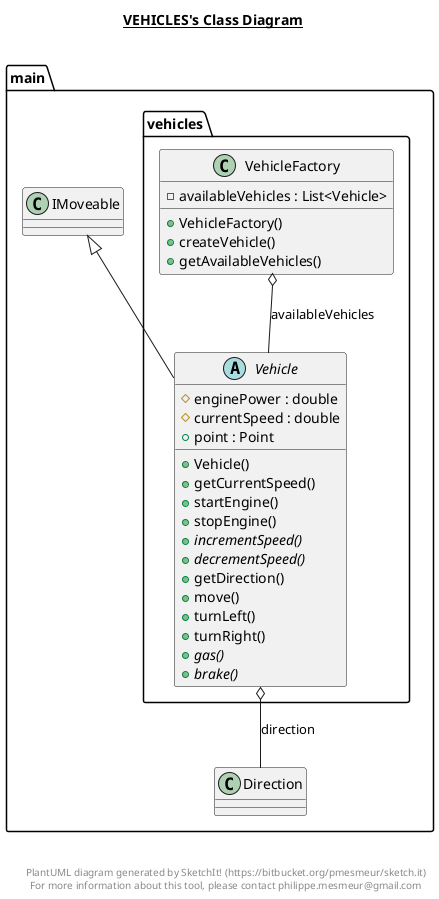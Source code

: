 @startuml

title __VEHICLES's Class Diagram__\n

  package main {
    package main.vehicles {
      abstract class Vehicle {
          # enginePower : double
          # currentSpeed : double
          + point : Point
          + Vehicle()
          + getCurrentSpeed()
          + startEngine()
          + stopEngine()
          {abstract} + incrementSpeed()
          {abstract} + decrementSpeed()
          + getDirection()
          + move()
          + turnLeft()
          + turnRight()
          {abstract} + gas()
          {abstract} + brake()
      }
    }
  }
  package main {
      package main.vehicles {
        class VehicleFactory{
        - availableVehicles : List<Vehicle>
        + VehicleFactory()
        + createVehicle()
        + getAvailableVehicles()
      }
  }


  VehicleFactory o-- Vehicle : availableVehicles
  Vehicle -up-|> IMoveable
  Vehicle o-- Direction : direction


right footer


PlantUML diagram generated by SketchIt! (https://bitbucket.org/pmesmeur/sketch.it)
For more information about this tool, please contact philippe.mesmeur@gmail.com
endfooter

@enduml

